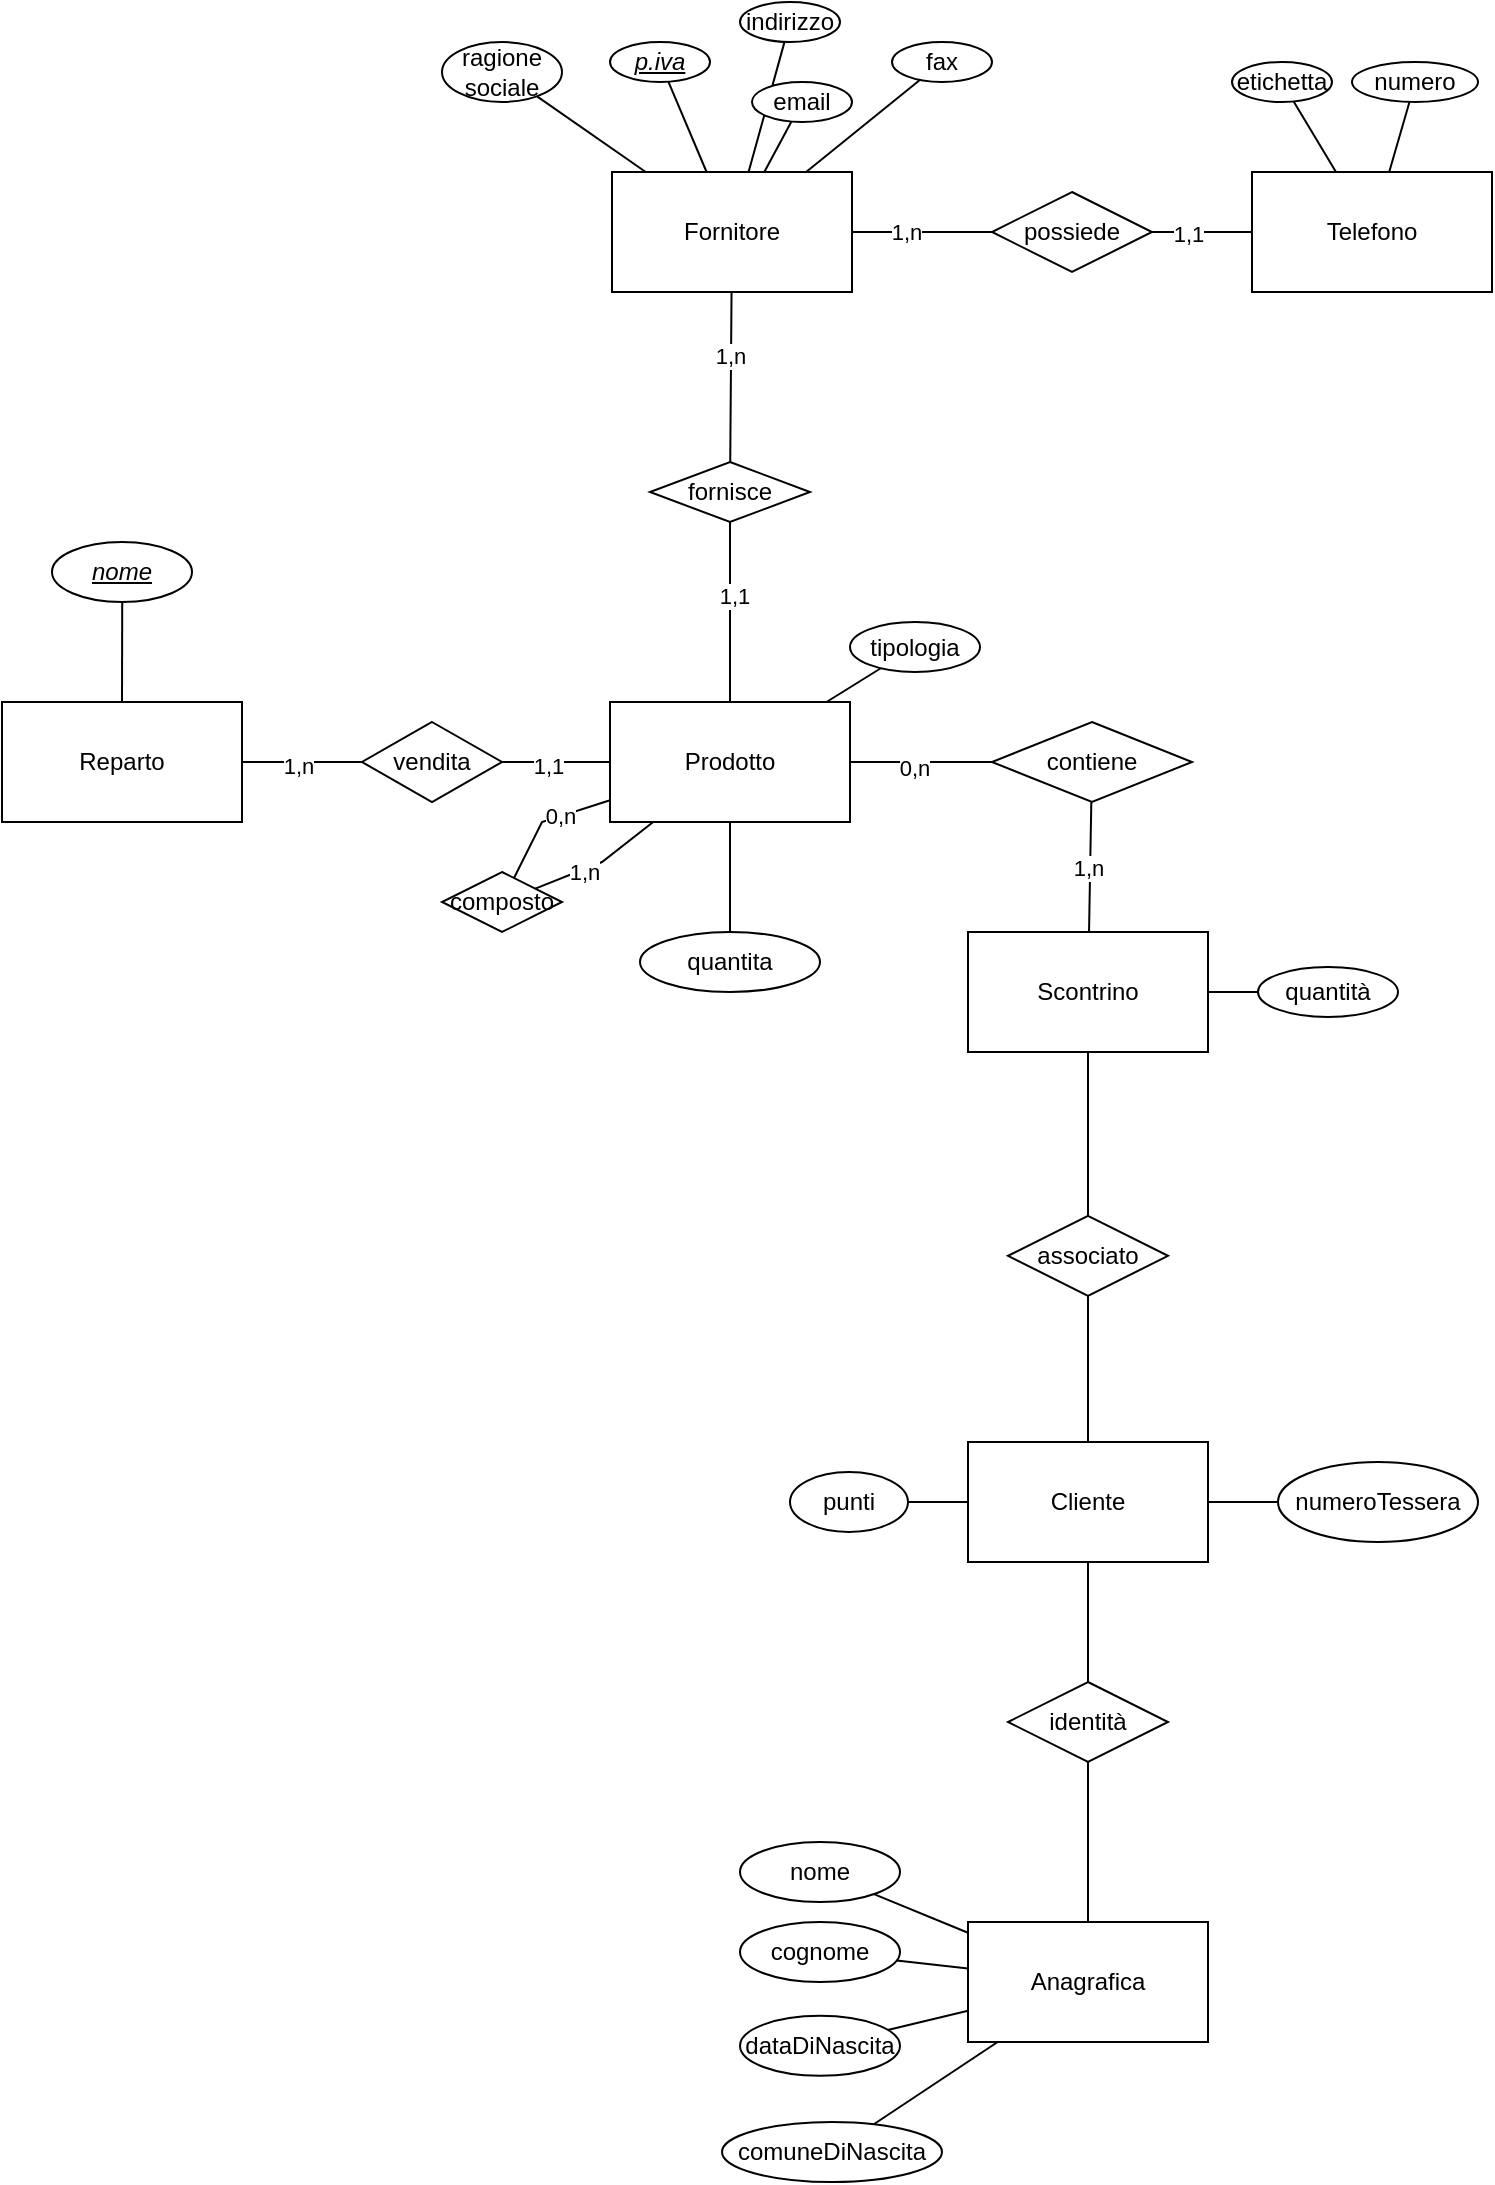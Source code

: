 <mxfile version="24.1.0" type="device">
  <diagram name="Pagina-1" id="Qh4H5QrB5mQsLTXnpdEl">
    <mxGraphModel dx="1235" dy="731" grid="1" gridSize="10" guides="1" tooltips="1" connect="1" arrows="1" fold="1" page="1" pageScale="1" pageWidth="827" pageHeight="1169" math="0" shadow="0">
      <root>
        <mxCell id="0" />
        <mxCell id="1" parent="0" />
        <mxCell id="JloxdgximgpWfmNq4tnc-1" value="Reparto" style="rounded=0;whiteSpace=wrap;html=1;" vertex="1" parent="1">
          <mxGeometry x="20" y="360" width="120" height="60" as="geometry" />
        </mxCell>
        <mxCell id="JloxdgximgpWfmNq4tnc-2" value="Prodotto" style="rounded=0;whiteSpace=wrap;html=1;" vertex="1" parent="1">
          <mxGeometry x="324" y="360" width="120" height="60" as="geometry" />
        </mxCell>
        <mxCell id="JloxdgximgpWfmNq4tnc-3" value="Scontrino" style="rounded=0;whiteSpace=wrap;html=1;" vertex="1" parent="1">
          <mxGeometry x="503" y="475" width="120" height="60" as="geometry" />
        </mxCell>
        <mxCell id="JloxdgximgpWfmNq4tnc-5" value="&lt;i&gt;&lt;u&gt;nome&lt;/u&gt;&lt;/i&gt;" style="ellipse;whiteSpace=wrap;html=1;" vertex="1" parent="1">
          <mxGeometry x="45" y="280" width="70" height="30" as="geometry" />
        </mxCell>
        <mxCell id="JloxdgximgpWfmNq4tnc-6" value="" style="endArrow=none;html=1;rounded=0;" edge="1" parent="1" source="JloxdgximgpWfmNq4tnc-5" target="JloxdgximgpWfmNq4tnc-1">
          <mxGeometry width="50" height="50" relative="1" as="geometry">
            <mxPoint x="80" y="660" as="sourcePoint" />
            <mxPoint x="130" y="610" as="targetPoint" />
          </mxGeometry>
        </mxCell>
        <mxCell id="JloxdgximgpWfmNq4tnc-8" value="vendita" style="shape=rhombus;perimeter=rhombusPerimeter;whiteSpace=wrap;html=1;align=center;" vertex="1" parent="1">
          <mxGeometry x="200" y="370" width="70" height="40" as="geometry" />
        </mxCell>
        <mxCell id="JloxdgximgpWfmNq4tnc-10" value="" style="endArrow=none;html=1;rounded=0;" edge="1" parent="1" source="JloxdgximgpWfmNq4tnc-1" target="JloxdgximgpWfmNq4tnc-8">
          <mxGeometry width="50" height="50" relative="1" as="geometry">
            <mxPoint x="90" y="620" as="sourcePoint" />
            <mxPoint x="140" y="570" as="targetPoint" />
          </mxGeometry>
        </mxCell>
        <mxCell id="JloxdgximgpWfmNq4tnc-44" value="1,n" style="edgeLabel;html=1;align=center;verticalAlign=middle;resizable=0;points=[];" vertex="1" connectable="0" parent="JloxdgximgpWfmNq4tnc-10">
          <mxGeometry x="-0.086" y="-2" relative="1" as="geometry">
            <mxPoint as="offset" />
          </mxGeometry>
        </mxCell>
        <mxCell id="JloxdgximgpWfmNq4tnc-11" value="" style="endArrow=none;html=1;rounded=0;" edge="1" parent="1" source="JloxdgximgpWfmNq4tnc-2" target="JloxdgximgpWfmNq4tnc-8">
          <mxGeometry width="50" height="50" relative="1" as="geometry">
            <mxPoint x="140" y="610" as="sourcePoint" />
            <mxPoint x="190" y="560" as="targetPoint" />
          </mxGeometry>
        </mxCell>
        <mxCell id="JloxdgximgpWfmNq4tnc-45" value="1,1" style="edgeLabel;html=1;align=center;verticalAlign=middle;resizable=0;points=[];" vertex="1" connectable="0" parent="JloxdgximgpWfmNq4tnc-11">
          <mxGeometry x="0.17" y="2" relative="1" as="geometry">
            <mxPoint as="offset" />
          </mxGeometry>
        </mxCell>
        <mxCell id="JloxdgximgpWfmNq4tnc-14" value="quantita" style="ellipse;whiteSpace=wrap;html=1;" vertex="1" parent="1">
          <mxGeometry x="339" y="475" width="90" height="30" as="geometry" />
        </mxCell>
        <mxCell id="JloxdgximgpWfmNq4tnc-15" value="" style="endArrow=none;html=1;rounded=0;" edge="1" parent="1" source="JloxdgximgpWfmNq4tnc-2" target="JloxdgximgpWfmNq4tnc-14">
          <mxGeometry width="50" height="50" relative="1" as="geometry">
            <mxPoint x="390" y="670" as="sourcePoint" />
            <mxPoint x="440" y="620" as="targetPoint" />
          </mxGeometry>
        </mxCell>
        <mxCell id="JloxdgximgpWfmNq4tnc-16" value="" style="endArrow=none;html=1;rounded=0;" edge="1" parent="1" source="JloxdgximgpWfmNq4tnc-18" target="JloxdgximgpWfmNq4tnc-2">
          <mxGeometry width="50" height="50" relative="1" as="geometry">
            <mxPoint x="320" y="520" as="sourcePoint" />
            <mxPoint x="370" y="470" as="targetPoint" />
            <Array as="points">
              <mxPoint x="290" y="420" />
            </Array>
          </mxGeometry>
        </mxCell>
        <mxCell id="JloxdgximgpWfmNq4tnc-50" value="0,n" style="edgeLabel;html=1;align=center;verticalAlign=middle;resizable=0;points=[];" vertex="1" connectable="0" parent="JloxdgximgpWfmNq4tnc-16">
          <mxGeometry x="0.221" relative="1" as="geometry">
            <mxPoint as="offset" />
          </mxGeometry>
        </mxCell>
        <mxCell id="JloxdgximgpWfmNq4tnc-18" value="composto" style="shape=rhombus;perimeter=rhombusPerimeter;whiteSpace=wrap;html=1;align=center;" vertex="1" parent="1">
          <mxGeometry x="240" y="445" width="60" height="30" as="geometry" />
        </mxCell>
        <mxCell id="JloxdgximgpWfmNq4tnc-19" value="" style="endArrow=none;html=1;rounded=0;" edge="1" parent="1" source="JloxdgximgpWfmNq4tnc-2" target="JloxdgximgpWfmNq4tnc-18">
          <mxGeometry width="50" height="50" relative="1" as="geometry">
            <mxPoint x="720" y="400" as="sourcePoint" />
            <mxPoint x="310" y="530" as="targetPoint" />
            <Array as="points">
              <mxPoint x="320" y="440" />
            </Array>
          </mxGeometry>
        </mxCell>
        <mxCell id="JloxdgximgpWfmNq4tnc-51" value="1,n" style="edgeLabel;html=1;align=center;verticalAlign=middle;resizable=0;points=[];" vertex="1" connectable="0" parent="JloxdgximgpWfmNq4tnc-19">
          <mxGeometry x="0.259" y="1" relative="1" as="geometry">
            <mxPoint as="offset" />
          </mxGeometry>
        </mxCell>
        <mxCell id="JloxdgximgpWfmNq4tnc-53" value="contiene" style="shape=rhombus;perimeter=rhombusPerimeter;whiteSpace=wrap;html=1;align=center;" vertex="1" parent="1">
          <mxGeometry x="515" y="370" width="100" height="40" as="geometry" />
        </mxCell>
        <mxCell id="JloxdgximgpWfmNq4tnc-54" value="" style="endArrow=none;html=1;rounded=0;" edge="1" parent="1" source="JloxdgximgpWfmNq4tnc-53" target="JloxdgximgpWfmNq4tnc-3">
          <mxGeometry width="50" height="50" relative="1" as="geometry">
            <mxPoint x="850" y="710" as="sourcePoint" />
            <mxPoint x="900" y="660" as="targetPoint" />
          </mxGeometry>
        </mxCell>
        <mxCell id="JloxdgximgpWfmNq4tnc-107" value="1,n" style="edgeLabel;html=1;align=center;verticalAlign=middle;resizable=0;points=[];" vertex="1" connectable="0" parent="JloxdgximgpWfmNq4tnc-54">
          <mxGeometry x="-0.006" y="-1" relative="1" as="geometry">
            <mxPoint as="offset" />
          </mxGeometry>
        </mxCell>
        <mxCell id="JloxdgximgpWfmNq4tnc-57" value="" style="endArrow=none;html=1;rounded=0;" edge="1" parent="1" source="JloxdgximgpWfmNq4tnc-58" target="JloxdgximgpWfmNq4tnc-3">
          <mxGeometry width="50" height="50" relative="1" as="geometry">
            <mxPoint x="732" y="856.92" as="sourcePoint" />
            <mxPoint x="765" y="806.92" as="targetPoint" />
          </mxGeometry>
        </mxCell>
        <mxCell id="JloxdgximgpWfmNq4tnc-58" value="associato" style="rhombus;whiteSpace=wrap;html=1;" vertex="1" parent="1">
          <mxGeometry x="523" y="616.92" width="80" height="40" as="geometry" />
        </mxCell>
        <mxCell id="JloxdgximgpWfmNq4tnc-59" value="Cliente" style="rounded=0;whiteSpace=wrap;html=1;" vertex="1" parent="1">
          <mxGeometry x="503" y="730.0" width="120" height="60" as="geometry" />
        </mxCell>
        <mxCell id="JloxdgximgpWfmNq4tnc-60" value="" style="endArrow=none;html=1;rounded=0;" edge="1" parent="1" source="JloxdgximgpWfmNq4tnc-59" target="JloxdgximgpWfmNq4tnc-58">
          <mxGeometry width="50" height="50" relative="1" as="geometry">
            <mxPoint x="698" y="746.92" as="sourcePoint" />
            <mxPoint x="748" y="696.92" as="targetPoint" />
          </mxGeometry>
        </mxCell>
        <mxCell id="JloxdgximgpWfmNq4tnc-61" value="numeroTessera" style="ellipse;whiteSpace=wrap;html=1;" vertex="1" parent="1">
          <mxGeometry x="658" y="740.0" width="100" height="40" as="geometry" />
        </mxCell>
        <mxCell id="JloxdgximgpWfmNq4tnc-62" value="nome" style="ellipse;whiteSpace=wrap;html=1;" vertex="1" parent="1">
          <mxGeometry x="389" y="930" width="80" height="30" as="geometry" />
        </mxCell>
        <mxCell id="JloxdgximgpWfmNq4tnc-63" value="" style="endArrow=none;html=1;rounded=0;" edge="1" parent="1" source="JloxdgximgpWfmNq4tnc-64" target="JloxdgximgpWfmNq4tnc-59">
          <mxGeometry width="50" height="50" relative="1" as="geometry">
            <mxPoint x="525" y="886.92" as="sourcePoint" />
            <mxPoint x="608" y="906.92" as="targetPoint" />
          </mxGeometry>
        </mxCell>
        <mxCell id="JloxdgximgpWfmNq4tnc-64" value="identità" style="rhombus;whiteSpace=wrap;html=1;" vertex="1" parent="1">
          <mxGeometry x="523" y="850" width="80" height="40" as="geometry" />
        </mxCell>
        <mxCell id="JloxdgximgpWfmNq4tnc-65" value="Anagrafica" style="rounded=0;whiteSpace=wrap;html=1;" vertex="1" parent="1">
          <mxGeometry x="503" y="970" width="120" height="60" as="geometry" />
        </mxCell>
        <mxCell id="JloxdgximgpWfmNq4tnc-66" value="" style="endArrow=none;html=1;rounded=0;" edge="1" parent="1" source="JloxdgximgpWfmNq4tnc-65" target="JloxdgximgpWfmNq4tnc-64">
          <mxGeometry width="50" height="50" relative="1" as="geometry">
            <mxPoint x="348" y="966.92" as="sourcePoint" />
            <mxPoint x="398" y="916.92" as="targetPoint" />
          </mxGeometry>
        </mxCell>
        <mxCell id="JloxdgximgpWfmNq4tnc-67" value="cognome" style="ellipse;whiteSpace=wrap;html=1;" vertex="1" parent="1">
          <mxGeometry x="389" y="970" width="80" height="30" as="geometry" />
        </mxCell>
        <mxCell id="JloxdgximgpWfmNq4tnc-68" value="dataDiNascita" style="ellipse;whiteSpace=wrap;html=1;" vertex="1" parent="1">
          <mxGeometry x="389" y="1016.92" width="80" height="30" as="geometry" />
        </mxCell>
        <mxCell id="JloxdgximgpWfmNq4tnc-69" value="comuneDiNascita" style="ellipse;whiteSpace=wrap;html=1;" vertex="1" parent="1">
          <mxGeometry x="380" y="1070" width="110" height="30" as="geometry" />
        </mxCell>
        <mxCell id="JloxdgximgpWfmNq4tnc-70" value="" style="endArrow=none;html=1;rounded=0;" edge="1" parent="1" source="JloxdgximgpWfmNq4tnc-65" target="JloxdgximgpWfmNq4tnc-62">
          <mxGeometry width="50" height="50" relative="1" as="geometry">
            <mxPoint x="628" y="946.92" as="sourcePoint" />
            <mxPoint x="678" y="896.92" as="targetPoint" />
          </mxGeometry>
        </mxCell>
        <mxCell id="JloxdgximgpWfmNq4tnc-71" value="" style="endArrow=none;html=1;rounded=0;" edge="1" parent="1" source="JloxdgximgpWfmNq4tnc-65" target="JloxdgximgpWfmNq4tnc-67">
          <mxGeometry width="50" height="50" relative="1" as="geometry">
            <mxPoint x="518" y="1016.92" as="sourcePoint" />
            <mxPoint x="338" y="926.92" as="targetPoint" />
          </mxGeometry>
        </mxCell>
        <mxCell id="JloxdgximgpWfmNq4tnc-72" value="" style="endArrow=none;html=1;rounded=0;" edge="1" parent="1" source="JloxdgximgpWfmNq4tnc-65" target="JloxdgximgpWfmNq4tnc-68">
          <mxGeometry width="50" height="50" relative="1" as="geometry">
            <mxPoint x="218" y="966.92" as="sourcePoint" />
            <mxPoint x="268" y="916.92" as="targetPoint" />
          </mxGeometry>
        </mxCell>
        <mxCell id="JloxdgximgpWfmNq4tnc-73" value="" style="endArrow=none;html=1;rounded=0;" edge="1" parent="1" source="JloxdgximgpWfmNq4tnc-65" target="JloxdgximgpWfmNq4tnc-69">
          <mxGeometry width="50" height="50" relative="1" as="geometry">
            <mxPoint x="298" y="986.92" as="sourcePoint" />
            <mxPoint x="348" y="936.92" as="targetPoint" />
          </mxGeometry>
        </mxCell>
        <mxCell id="JloxdgximgpWfmNq4tnc-74" value="Fornitore" style="rounded=0;whiteSpace=wrap;html=1;" vertex="1" parent="1">
          <mxGeometry x="325" y="95" width="120" height="60" as="geometry" />
        </mxCell>
        <mxCell id="JloxdgximgpWfmNq4tnc-75" value="possiede" style="rhombus;whiteSpace=wrap;html=1;" vertex="1" parent="1">
          <mxGeometry x="515" y="105" width="80" height="40" as="geometry" />
        </mxCell>
        <mxCell id="JloxdgximgpWfmNq4tnc-76" value="Telefono" style="rounded=0;whiteSpace=wrap;html=1;" vertex="1" parent="1">
          <mxGeometry x="645" y="95" width="120" height="60" as="geometry" />
        </mxCell>
        <mxCell id="JloxdgximgpWfmNq4tnc-77" value="etichetta" style="ellipse;whiteSpace=wrap;html=1;" vertex="1" parent="1">
          <mxGeometry x="635" y="40" width="50" height="20" as="geometry" />
        </mxCell>
        <mxCell id="JloxdgximgpWfmNq4tnc-78" value="numero" style="ellipse;whiteSpace=wrap;html=1;" vertex="1" parent="1">
          <mxGeometry x="695" y="40" width="63" height="20" as="geometry" />
        </mxCell>
        <mxCell id="JloxdgximgpWfmNq4tnc-79" value="" style="endArrow=none;html=1;rounded=0;" edge="1" parent="1" source="JloxdgximgpWfmNq4tnc-77" target="JloxdgximgpWfmNq4tnc-76">
          <mxGeometry width="50" height="50" relative="1" as="geometry">
            <mxPoint x="495" y="45" as="sourcePoint" />
            <mxPoint x="545" y="-5" as="targetPoint" />
          </mxGeometry>
        </mxCell>
        <mxCell id="JloxdgximgpWfmNq4tnc-80" value="" style="endArrow=none;html=1;rounded=0;" edge="1" parent="1" source="JloxdgximgpWfmNq4tnc-78" target="JloxdgximgpWfmNq4tnc-76">
          <mxGeometry width="50" height="50" relative="1" as="geometry">
            <mxPoint x="505" y="45" as="sourcePoint" />
            <mxPoint x="555" y="-5" as="targetPoint" />
          </mxGeometry>
        </mxCell>
        <mxCell id="JloxdgximgpWfmNq4tnc-81" value="" style="endArrow=none;html=1;rounded=0;" edge="1" parent="1" source="JloxdgximgpWfmNq4tnc-76" target="JloxdgximgpWfmNq4tnc-75">
          <mxGeometry width="50" height="50" relative="1" as="geometry">
            <mxPoint x="465" y="65" as="sourcePoint" />
            <mxPoint x="515" y="15" as="targetPoint" />
          </mxGeometry>
        </mxCell>
        <mxCell id="JloxdgximgpWfmNq4tnc-82" value="1,1" style="edgeLabel;html=1;align=center;verticalAlign=middle;resizable=0;points=[];" vertex="1" connectable="0" parent="JloxdgximgpWfmNq4tnc-81">
          <mxGeometry x="0.307" y="1" relative="1" as="geometry">
            <mxPoint as="offset" />
          </mxGeometry>
        </mxCell>
        <mxCell id="JloxdgximgpWfmNq4tnc-83" value="" style="endArrow=none;html=1;rounded=0;" edge="1" parent="1" source="JloxdgximgpWfmNq4tnc-74" target="JloxdgximgpWfmNq4tnc-75">
          <mxGeometry width="50" height="50" relative="1" as="geometry">
            <mxPoint x="445" y="75" as="sourcePoint" />
            <mxPoint x="495" y="25" as="targetPoint" />
          </mxGeometry>
        </mxCell>
        <mxCell id="JloxdgximgpWfmNq4tnc-84" value="1,n" style="edgeLabel;html=1;align=center;verticalAlign=middle;resizable=0;points=[];" vertex="1" connectable="0" parent="JloxdgximgpWfmNq4tnc-83">
          <mxGeometry x="-0.228" relative="1" as="geometry">
            <mxPoint as="offset" />
          </mxGeometry>
        </mxCell>
        <mxCell id="JloxdgximgpWfmNq4tnc-85" value="ragione sociale" style="ellipse;whiteSpace=wrap;html=1;" vertex="1" parent="1">
          <mxGeometry x="240" y="30" width="60" height="30" as="geometry" />
        </mxCell>
        <mxCell id="JloxdgximgpWfmNq4tnc-86" value="" style="endArrow=none;html=1;rounded=0;" edge="1" parent="1" source="JloxdgximgpWfmNq4tnc-74" target="JloxdgximgpWfmNq4tnc-85">
          <mxGeometry width="50" height="50" relative="1" as="geometry">
            <mxPoint x="330" y="45" as="sourcePoint" />
            <mxPoint x="305" y="45" as="targetPoint" />
          </mxGeometry>
        </mxCell>
        <mxCell id="JloxdgximgpWfmNq4tnc-87" value="indirizzo" style="ellipse;whiteSpace=wrap;html=1;" vertex="1" parent="1">
          <mxGeometry x="389" y="10" width="50" height="20" as="geometry" />
        </mxCell>
        <mxCell id="JloxdgximgpWfmNq4tnc-88" value="" style="endArrow=none;html=1;rounded=0;" edge="1" parent="1" source="JloxdgximgpWfmNq4tnc-74" target="JloxdgximgpWfmNq4tnc-87">
          <mxGeometry width="50" height="50" relative="1" as="geometry">
            <mxPoint x="470" y="-45" as="sourcePoint" />
            <mxPoint x="445" y="-45" as="targetPoint" />
          </mxGeometry>
        </mxCell>
        <mxCell id="JloxdgximgpWfmNq4tnc-89" value="&lt;i&gt;&lt;u&gt;p.iva&lt;/u&gt;&lt;/i&gt;" style="ellipse;whiteSpace=wrap;html=1;" vertex="1" parent="1">
          <mxGeometry x="324" y="30" width="50" height="20" as="geometry" />
        </mxCell>
        <mxCell id="JloxdgximgpWfmNq4tnc-90" value="" style="endArrow=none;html=1;rounded=0;" edge="1" parent="1" source="JloxdgximgpWfmNq4tnc-74" target="JloxdgximgpWfmNq4tnc-89">
          <mxGeometry width="50" height="50" relative="1" as="geometry">
            <mxPoint x="190" y="-5" as="sourcePoint" />
            <mxPoint x="165" y="-5" as="targetPoint" />
          </mxGeometry>
        </mxCell>
        <mxCell id="JloxdgximgpWfmNq4tnc-91" value="fax" style="ellipse;whiteSpace=wrap;html=1;" vertex="1" parent="1">
          <mxGeometry x="465" y="30" width="50" height="20" as="geometry" />
        </mxCell>
        <mxCell id="JloxdgximgpWfmNq4tnc-92" value="" style="endArrow=none;html=1;rounded=0;" edge="1" parent="1" source="JloxdgximgpWfmNq4tnc-74" target="JloxdgximgpWfmNq4tnc-91">
          <mxGeometry width="50" height="50" relative="1" as="geometry">
            <mxPoint x="360" y="75" as="sourcePoint" />
            <mxPoint x="335" y="75" as="targetPoint" />
          </mxGeometry>
        </mxCell>
        <mxCell id="JloxdgximgpWfmNq4tnc-93" value="email" style="ellipse;whiteSpace=wrap;html=1;" vertex="1" parent="1">
          <mxGeometry x="395" y="50" width="50" height="20" as="geometry" />
        </mxCell>
        <mxCell id="JloxdgximgpWfmNq4tnc-94" value="" style="endArrow=none;html=1;rounded=0;" edge="1" parent="1" source="JloxdgximgpWfmNq4tnc-74" target="JloxdgximgpWfmNq4tnc-93">
          <mxGeometry width="50" height="50" relative="1" as="geometry">
            <mxPoint x="372.654" y="165" as="sourcePoint" />
            <mxPoint x="335" y="275" as="targetPoint" />
          </mxGeometry>
        </mxCell>
        <mxCell id="JloxdgximgpWfmNq4tnc-97" value="fornisce" style="rhombus;whiteSpace=wrap;html=1;" vertex="1" parent="1">
          <mxGeometry x="344" y="240" width="80" height="30" as="geometry" />
        </mxCell>
        <mxCell id="JloxdgximgpWfmNq4tnc-98" value="" style="endArrow=none;html=1;rounded=0;" edge="1" parent="1" source="JloxdgximgpWfmNq4tnc-97" target="JloxdgximgpWfmNq4tnc-74">
          <mxGeometry width="50" height="50" relative="1" as="geometry">
            <mxPoint x="170" y="260" as="sourcePoint" />
            <mxPoint x="220" y="210" as="targetPoint" />
          </mxGeometry>
        </mxCell>
        <mxCell id="JloxdgximgpWfmNq4tnc-100" value="1,n" style="edgeLabel;html=1;align=center;verticalAlign=middle;resizable=0;points=[];" vertex="1" connectable="0" parent="JloxdgximgpWfmNq4tnc-98">
          <mxGeometry x="0.249" y="1" relative="1" as="geometry">
            <mxPoint as="offset" />
          </mxGeometry>
        </mxCell>
        <mxCell id="JloxdgximgpWfmNq4tnc-99" value="" style="endArrow=none;html=1;rounded=0;" edge="1" parent="1" source="JloxdgximgpWfmNq4tnc-97" target="JloxdgximgpWfmNq4tnc-2">
          <mxGeometry width="50" height="50" relative="1" as="geometry">
            <mxPoint x="230" y="260" as="sourcePoint" />
            <mxPoint x="280" y="210" as="targetPoint" />
          </mxGeometry>
        </mxCell>
        <mxCell id="JloxdgximgpWfmNq4tnc-101" value="1,1" style="edgeLabel;html=1;align=center;verticalAlign=middle;resizable=0;points=[];" vertex="1" connectable="0" parent="JloxdgximgpWfmNq4tnc-99">
          <mxGeometry x="-0.178" y="2" relative="1" as="geometry">
            <mxPoint as="offset" />
          </mxGeometry>
        </mxCell>
        <mxCell id="JloxdgximgpWfmNq4tnc-104" value="" style="endArrow=none;html=1;rounded=0;" edge="1" parent="1" source="JloxdgximgpWfmNq4tnc-2" target="JloxdgximgpWfmNq4tnc-53">
          <mxGeometry width="50" height="50" relative="1" as="geometry">
            <mxPoint x="630" y="750" as="sourcePoint" />
            <mxPoint x="680" y="700" as="targetPoint" />
          </mxGeometry>
        </mxCell>
        <mxCell id="JloxdgximgpWfmNq4tnc-108" value="0,n" style="edgeLabel;html=1;align=center;verticalAlign=middle;resizable=0;points=[];" vertex="1" connectable="0" parent="JloxdgximgpWfmNq4tnc-104">
          <mxGeometry x="-0.117" y="-3" relative="1" as="geometry">
            <mxPoint as="offset" />
          </mxGeometry>
        </mxCell>
        <mxCell id="JloxdgximgpWfmNq4tnc-113" value="" style="endArrow=none;html=1;rounded=0;" edge="1" parent="1" source="JloxdgximgpWfmNq4tnc-59" target="JloxdgximgpWfmNq4tnc-61">
          <mxGeometry width="50" height="50" relative="1" as="geometry">
            <mxPoint x="208" y="836.92" as="sourcePoint" />
            <mxPoint x="258" y="786.92" as="targetPoint" />
          </mxGeometry>
        </mxCell>
        <mxCell id="JloxdgximgpWfmNq4tnc-114" value="quantità" style="ellipse;whiteSpace=wrap;html=1;" vertex="1" parent="1">
          <mxGeometry x="648" y="492.5" width="70" height="25" as="geometry" />
        </mxCell>
        <mxCell id="JloxdgximgpWfmNq4tnc-115" value="" style="endArrow=none;html=1;rounded=0;" edge="1" parent="1" target="JloxdgximgpWfmNq4tnc-114" source="JloxdgximgpWfmNq4tnc-3">
          <mxGeometry width="50" height="50" relative="1" as="geometry">
            <mxPoint x="708.333" y="701.92" as="sourcePoint" />
            <mxPoint x="673.5" y="806.92" as="targetPoint" />
          </mxGeometry>
        </mxCell>
        <mxCell id="JloxdgximgpWfmNq4tnc-119" value="tipologia" style="ellipse;whiteSpace=wrap;html=1;" vertex="1" parent="1">
          <mxGeometry x="444" y="320" width="65" height="25" as="geometry" />
        </mxCell>
        <mxCell id="JloxdgximgpWfmNq4tnc-120" value="" style="endArrow=none;html=1;rounded=0;" edge="1" parent="1" source="JloxdgximgpWfmNq4tnc-2" target="JloxdgximgpWfmNq4tnc-119">
          <mxGeometry width="50" height="50" relative="1" as="geometry">
            <mxPoint x="410" y="620" as="sourcePoint" />
            <mxPoint x="460" y="570" as="targetPoint" />
          </mxGeometry>
        </mxCell>
        <mxCell id="JloxdgximgpWfmNq4tnc-121" value="punti" style="ellipse;whiteSpace=wrap;html=1;" vertex="1" parent="1">
          <mxGeometry x="414" y="745" width="59" height="30" as="geometry" />
        </mxCell>
        <mxCell id="JloxdgximgpWfmNq4tnc-122" value="" style="endArrow=none;html=1;rounded=0;" edge="1" parent="1" source="JloxdgximgpWfmNq4tnc-121" target="JloxdgximgpWfmNq4tnc-59">
          <mxGeometry width="50" height="50" relative="1" as="geometry">
            <mxPoint x="340" y="880" as="sourcePoint" />
            <mxPoint x="390" y="830" as="targetPoint" />
          </mxGeometry>
        </mxCell>
      </root>
    </mxGraphModel>
  </diagram>
</mxfile>
